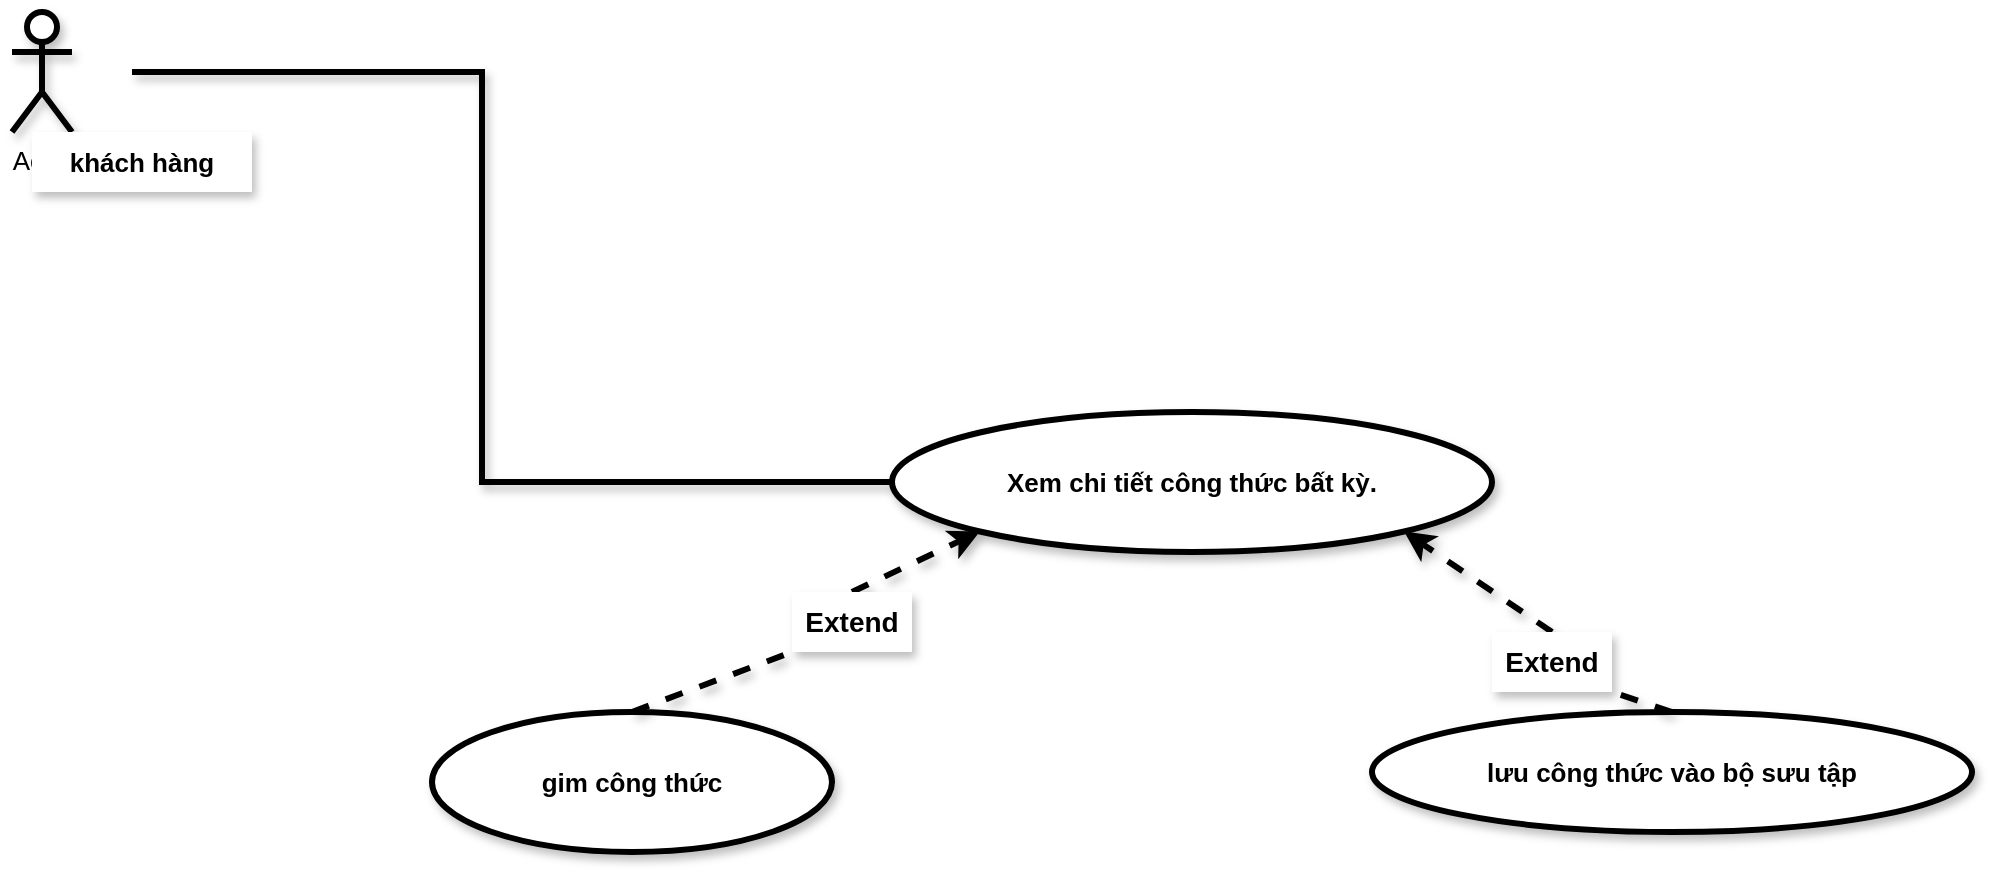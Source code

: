 <mxfile version="19.0.3" type="device"><diagram id="QV1tbBeWoZwRX3Gaqd94" name="Trang-1"><mxGraphModel dx="1458" dy="721" grid="1" gridSize="10" guides="1" tooltips="1" connect="1" arrows="1" fold="1" page="1" pageScale="1" pageWidth="1100" pageHeight="850" math="0" shadow="0"><root><mxCell id="0"/><mxCell id="1" parent="0"/><mxCell id="LYmPvv1k2aEyBpbyO8QV-1" value="Actor" style="shape=umlActor;verticalLabelPosition=bottom;verticalAlign=top;html=1;outlineConnect=0;strokeWidth=3;gradientColor=#ffffff;shadow=1;fontSize=13;points=[[0,1,0,0,0],[1,0,0,26,-6],[1,0.13,0,30,0],[1,0.3,0,30,0],[1,0.5,0,30,0],[1,0.67,0,30,0],[1,0.83,0,26,0],[1,1,0,20,0]];" parent="1" vertex="1"><mxGeometry x="90" y="290" width="30" height="60" as="geometry"/></mxCell><mxCell id="LYmPvv1k2aEyBpbyO8QV-2" value="khách hàng" style="text;html=1;strokeColor=none;fillColor=default;align=center;verticalAlign=middle;whiteSpace=wrap;rounded=0;shadow=1;fontSize=13;fontStyle=1" parent="1" vertex="1"><mxGeometry x="100" y="350" width="110" height="30" as="geometry"/></mxCell><mxCell id="LYmPvv1k2aEyBpbyO8QV-11" style="edgeStyle=orthogonalEdgeStyle;rounded=0;orthogonalLoop=1;jettySize=auto;html=1;exitX=1;exitY=0.5;exitDx=30;exitDy=0;entryX=0;entryY=0.5;entryDx=0;entryDy=0;shadow=1;fontSize=13;endArrow=none;endFill=0;strokeWidth=3;exitPerimeter=0;" parent="1" source="LYmPvv1k2aEyBpbyO8QV-1" target="LYmPvv1k2aEyBpbyO8QV-4" edge="1"><mxGeometry relative="1" as="geometry"><mxPoint x="470" y="320" as="sourcePoint"/></mxGeometry></mxCell><mxCell id="LYmPvv1k2aEyBpbyO8QV-4" value="Xem chi tiết công thức bất kỳ." style="ellipse;whiteSpace=wrap;html=1;align=center;newEdgeStyle={&quot;edgeStyle&quot;:&quot;entityRelationEdgeStyle&quot;,&quot;startArrow&quot;:&quot;none&quot;,&quot;endArrow&quot;:&quot;none&quot;,&quot;segment&quot;:10,&quot;curved&quot;:1};treeFolding=1;treeMoving=1;shadow=1;fontSize=13;strokeWidth=3;fillColor=default;gradientColor=#ffffff;fontStyle=1" parent="1" vertex="1"><mxGeometry x="530" y="490" width="300" height="70" as="geometry"/></mxCell><mxCell id="LYmPvv1k2aEyBpbyO8QV-14" style="edgeStyle=none;rounded=0;orthogonalLoop=1;jettySize=auto;html=1;exitX=0.5;exitY=0;exitDx=0;exitDy=0;entryX=0;entryY=1;entryDx=0;entryDy=0;shadow=1;dashed=1;fontSize=13;endArrow=classic;endFill=1;strokeWidth=3;startArrow=none;" parent="1" source="LYmPvv1k2aEyBpbyO8QV-17" target="LYmPvv1k2aEyBpbyO8QV-4" edge="1"><mxGeometry relative="1" as="geometry"/></mxCell><mxCell id="LYmPvv1k2aEyBpbyO8QV-6" value="gim công thức" style="ellipse;whiteSpace=wrap;html=1;align=center;newEdgeStyle={&quot;edgeStyle&quot;:&quot;entityRelationEdgeStyle&quot;,&quot;startArrow&quot;:&quot;none&quot;,&quot;endArrow&quot;:&quot;none&quot;,&quot;segment&quot;:10,&quot;curved&quot;:1};treeFolding=1;treeMoving=1;shadow=1;fontSize=13;strokeWidth=3;fillColor=default;gradientColor=#ffffff;fontStyle=1" parent="1" vertex="1"><mxGeometry x="300" y="640" width="200" height="70" as="geometry"/></mxCell><mxCell id="LYmPvv1k2aEyBpbyO8QV-15" style="edgeStyle=none;rounded=0;orthogonalLoop=1;jettySize=auto;html=1;exitX=0.5;exitY=0;exitDx=0;exitDy=0;entryX=1;entryY=1;entryDx=0;entryDy=0;shadow=1;dashed=1;fontSize=13;endArrow=classic;endFill=1;strokeWidth=3;startArrow=none;" parent="1" source="LYmPvv1k2aEyBpbyO8QV-19" target="LYmPvv1k2aEyBpbyO8QV-4" edge="1"><mxGeometry relative="1" as="geometry"/></mxCell><mxCell id="LYmPvv1k2aEyBpbyO8QV-7" value="lưu công thức vào bộ sưu tập" style="ellipse;whiteSpace=wrap;html=1;align=center;newEdgeStyle={&quot;edgeStyle&quot;:&quot;entityRelationEdgeStyle&quot;,&quot;startArrow&quot;:&quot;none&quot;,&quot;endArrow&quot;:&quot;none&quot;,&quot;segment&quot;:10,&quot;curved&quot;:1};treeFolding=1;treeMoving=1;shadow=1;fontSize=13;strokeWidth=3;fillColor=default;gradientColor=#ffffff;fontStyle=1" parent="1" vertex="1"><mxGeometry x="770" y="640" width="300" height="60" as="geometry"/></mxCell><mxCell id="LYmPvv1k2aEyBpbyO8QV-17" value="Extend" style="text;html=1;strokeColor=none;fillColor=default;align=center;verticalAlign=middle;whiteSpace=wrap;rounded=0;shadow=1;fontSize=14;fontStyle=1" parent="1" vertex="1"><mxGeometry x="480" y="580" width="60" height="30" as="geometry"/></mxCell><mxCell id="LYmPvv1k2aEyBpbyO8QV-18" value="" style="edgeStyle=none;rounded=0;orthogonalLoop=1;jettySize=auto;html=1;exitX=0.5;exitY=0;exitDx=0;exitDy=0;entryX=0;entryY=1;entryDx=0;entryDy=0;shadow=1;dashed=1;fontSize=13;endArrow=none;endFill=1;strokeWidth=3;" parent="1" source="LYmPvv1k2aEyBpbyO8QV-6" target="LYmPvv1k2aEyBpbyO8QV-17" edge="1"><mxGeometry relative="1" as="geometry"><mxPoint x="660" y="460" as="sourcePoint"/><mxPoint x="713.934" y="344.749" as="targetPoint"/></mxGeometry></mxCell><mxCell id="LYmPvv1k2aEyBpbyO8QV-19" value="Extend" style="text;html=1;strokeColor=none;fillColor=default;align=center;verticalAlign=middle;whiteSpace=wrap;rounded=0;shadow=1;fontSize=14;fontStyle=1" parent="1" vertex="1"><mxGeometry x="830" y="600" width="60" height="30" as="geometry"/></mxCell><mxCell id="OiIH_QQxqMqeUeHCyeEF-1" value="" style="edgeStyle=none;rounded=0;orthogonalLoop=1;jettySize=auto;html=1;exitX=0.5;exitY=0;exitDx=0;exitDy=0;entryX=1;entryY=1;entryDx=0;entryDy=0;shadow=1;dashed=1;fontSize=13;endArrow=none;endFill=1;strokeWidth=3;" parent="1" source="LYmPvv1k2aEyBpbyO8QV-7" target="LYmPvv1k2aEyBpbyO8QV-19" edge="1"><mxGeometry relative="1" as="geometry"><mxPoint x="1005" y="470" as="sourcePoint"/><mxPoint x="786.066" y="344.749" as="targetPoint"/></mxGeometry></mxCell></root></mxGraphModel></diagram></mxfile>